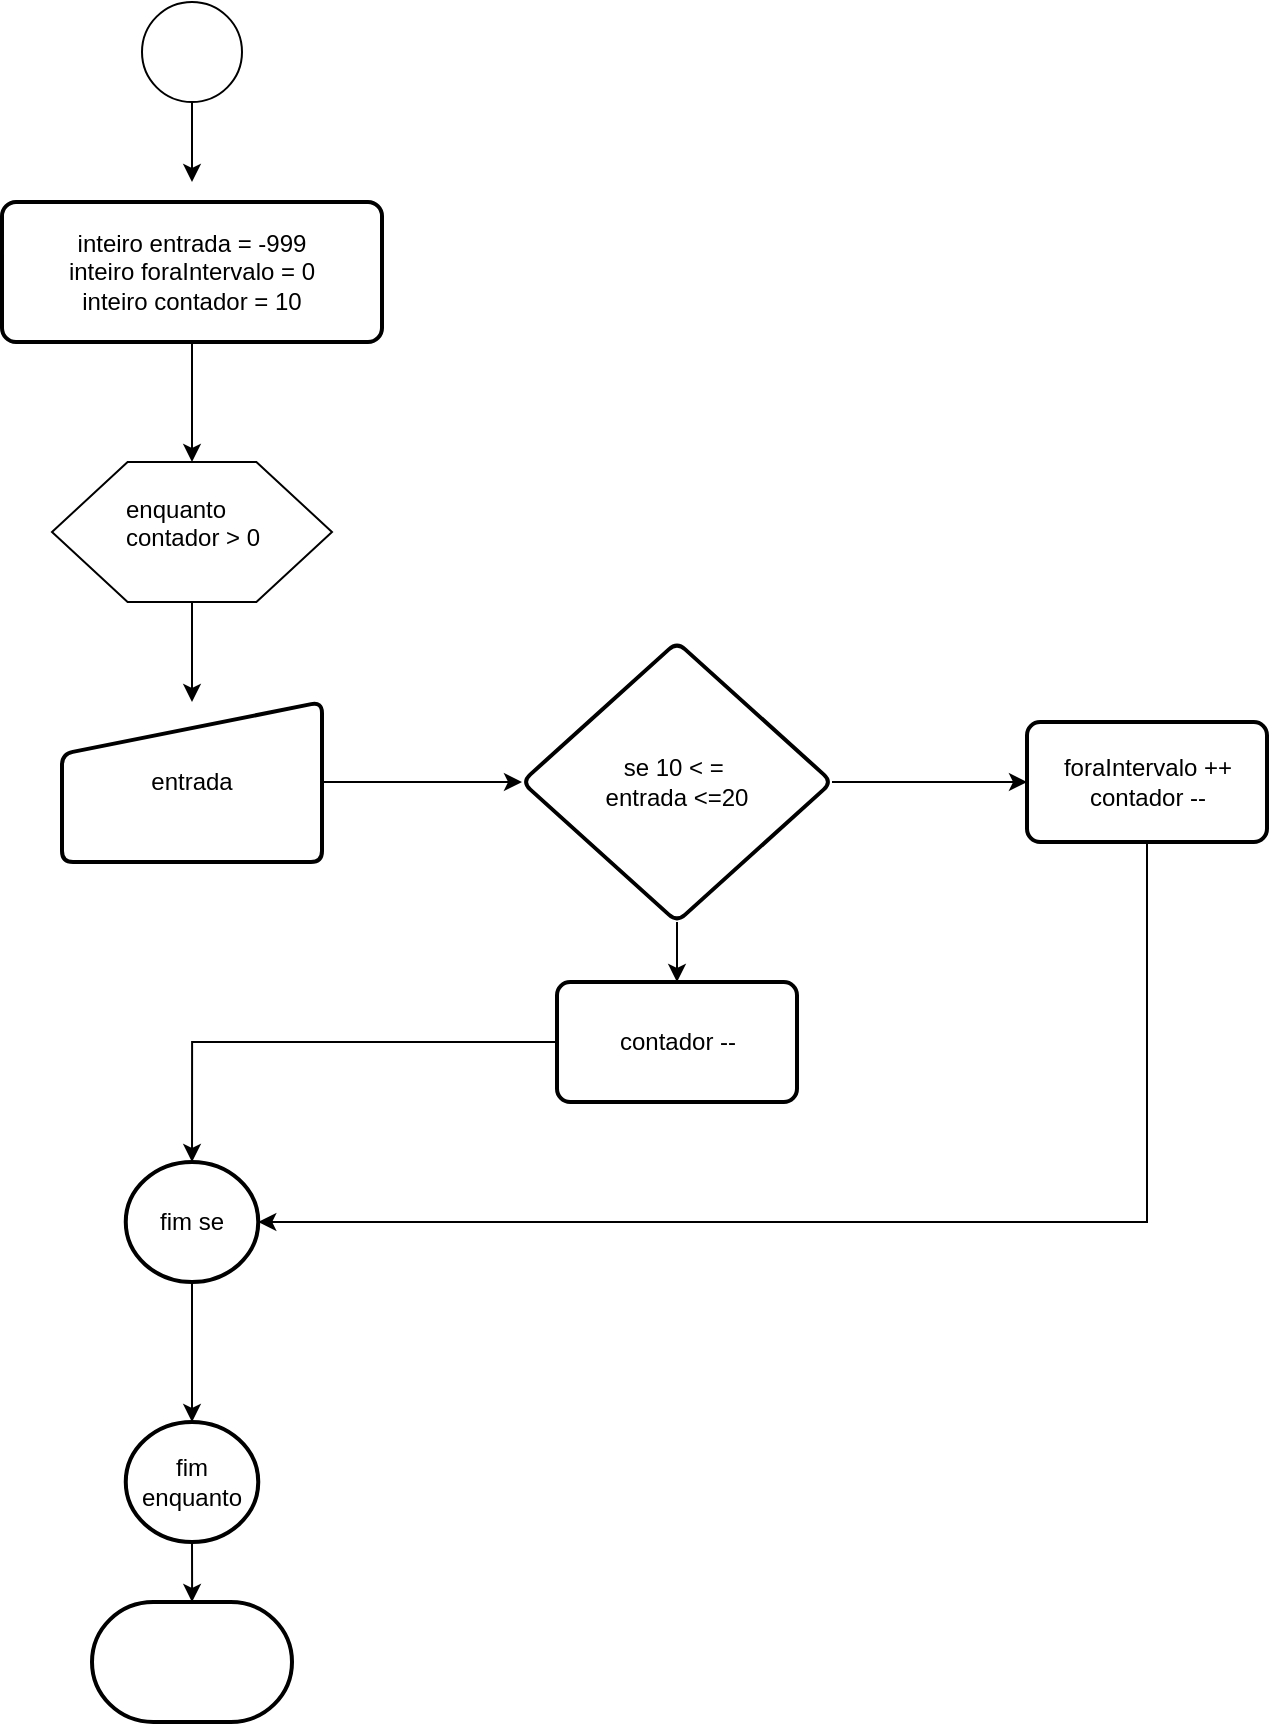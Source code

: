 <mxfile version="22.0.4" type="github">
  <diagram id="C5RBs43oDa-KdzZeNtuy" name="Page-1">
    <mxGraphModel dx="1164" dy="538" grid="1" gridSize="10" guides="1" tooltips="1" connect="1" arrows="1" fold="1" page="1" pageScale="1" pageWidth="827" pageHeight="1169" math="0" shadow="0">
      <root>
        <mxCell id="WIyWlLk6GJQsqaUBKTNV-0" />
        <mxCell id="WIyWlLk6GJQsqaUBKTNV-1" parent="WIyWlLk6GJQsqaUBKTNV-0" />
        <mxCell id="EvDtXX9hzA3epqV38AdL-3" value="" style="edgeStyle=orthogonalEdgeStyle;rounded=0;orthogonalLoop=1;jettySize=auto;html=1;" parent="WIyWlLk6GJQsqaUBKTNV-1" source="EvDtXX9hzA3epqV38AdL-0" edge="1">
          <mxGeometry relative="1" as="geometry">
            <mxPoint x="145" y="110" as="targetPoint" />
          </mxGeometry>
        </mxCell>
        <mxCell id="EvDtXX9hzA3epqV38AdL-0" value="" style="ellipse;whiteSpace=wrap;html=1;aspect=fixed;" parent="WIyWlLk6GJQsqaUBKTNV-1" vertex="1">
          <mxGeometry x="120" y="20" width="50" height="50" as="geometry" />
        </mxCell>
        <mxCell id="EvDtXX9hzA3epqV38AdL-1" value="" style="strokeWidth=2;html=1;shape=mxgraph.flowchart.terminator;whiteSpace=wrap;" parent="WIyWlLk6GJQsqaUBKTNV-1" vertex="1">
          <mxGeometry x="95" y="820" width="100" height="60" as="geometry" />
        </mxCell>
        <mxCell id="DNlSBWpWt3v1468XW_Ce-4" value="" style="edgeStyle=orthogonalEdgeStyle;rounded=0;orthogonalLoop=1;jettySize=auto;html=1;" edge="1" parent="WIyWlLk6GJQsqaUBKTNV-1" source="DNlSBWpWt3v1468XW_Ce-0" target="DNlSBWpWt3v1468XW_Ce-2">
          <mxGeometry relative="1" as="geometry" />
        </mxCell>
        <mxCell id="DNlSBWpWt3v1468XW_Ce-0" value="&lt;div&gt;inteiro entrada = -999&lt;br&gt;&lt;/div&gt;&lt;div&gt;inteiro foraIntervalo = 0&lt;/div&gt;&lt;div&gt;inteiro contador = 10&lt;br&gt;&lt;/div&gt;" style="rounded=1;whiteSpace=wrap;html=1;absoluteArcSize=1;arcSize=14;strokeWidth=2;" vertex="1" parent="WIyWlLk6GJQsqaUBKTNV-1">
          <mxGeometry x="50" y="120" width="190" height="70" as="geometry" />
        </mxCell>
        <mxCell id="DNlSBWpWt3v1468XW_Ce-9" value="" style="edgeStyle=orthogonalEdgeStyle;rounded=0;orthogonalLoop=1;jettySize=auto;html=1;" edge="1" parent="WIyWlLk6GJQsqaUBKTNV-1" source="DNlSBWpWt3v1468XW_Ce-1" target="DNlSBWpWt3v1468XW_Ce-8">
          <mxGeometry relative="1" as="geometry" />
        </mxCell>
        <mxCell id="DNlSBWpWt3v1468XW_Ce-1" value="entrada" style="html=1;strokeWidth=2;shape=manualInput;whiteSpace=wrap;rounded=1;size=26;arcSize=11;" vertex="1" parent="WIyWlLk6GJQsqaUBKTNV-1">
          <mxGeometry x="80" y="370" width="130" height="80" as="geometry" />
        </mxCell>
        <mxCell id="DNlSBWpWt3v1468XW_Ce-5" value="" style="edgeStyle=orthogonalEdgeStyle;rounded=0;orthogonalLoop=1;jettySize=auto;html=1;" edge="1" parent="WIyWlLk6GJQsqaUBKTNV-1" source="DNlSBWpWt3v1468XW_Ce-2" target="DNlSBWpWt3v1468XW_Ce-1">
          <mxGeometry relative="1" as="geometry" />
        </mxCell>
        <mxCell id="DNlSBWpWt3v1468XW_Ce-2" value="" style="verticalLabelPosition=bottom;verticalAlign=top;html=1;shape=hexagon;perimeter=hexagonPerimeter2;arcSize=6;size=0.27;" vertex="1" parent="WIyWlLk6GJQsqaUBKTNV-1">
          <mxGeometry x="75" y="250" width="140" height="70" as="geometry" />
        </mxCell>
        <mxCell id="DNlSBWpWt3v1468XW_Ce-3" value="&lt;div&gt;enquanto&amp;nbsp;&lt;/div&gt;&lt;div&gt;contador &amp;gt; 0&lt;/div&gt;" style="text;whiteSpace=wrap;html=1;" vertex="1" parent="WIyWlLk6GJQsqaUBKTNV-1">
          <mxGeometry x="110" y="260" width="110" height="50" as="geometry" />
        </mxCell>
        <mxCell id="DNlSBWpWt3v1468XW_Ce-11" value="" style="edgeStyle=orthogonalEdgeStyle;rounded=0;orthogonalLoop=1;jettySize=auto;html=1;" edge="1" parent="WIyWlLk6GJQsqaUBKTNV-1" source="DNlSBWpWt3v1468XW_Ce-8" target="DNlSBWpWt3v1468XW_Ce-10">
          <mxGeometry relative="1" as="geometry" />
        </mxCell>
        <mxCell id="DNlSBWpWt3v1468XW_Ce-13" value="" style="edgeStyle=orthogonalEdgeStyle;rounded=0;orthogonalLoop=1;jettySize=auto;html=1;" edge="1" parent="WIyWlLk6GJQsqaUBKTNV-1" source="DNlSBWpWt3v1468XW_Ce-8" target="DNlSBWpWt3v1468XW_Ce-12">
          <mxGeometry relative="1" as="geometry" />
        </mxCell>
        <mxCell id="DNlSBWpWt3v1468XW_Ce-8" value="&lt;div&gt;se 10 &amp;lt; =&amp;nbsp;&lt;/div&gt;&lt;div&gt;entrada &amp;lt;=20&lt;/div&gt;" style="rhombus;whiteSpace=wrap;html=1;strokeWidth=2;rounded=1;arcSize=11;" vertex="1" parent="WIyWlLk6GJQsqaUBKTNV-1">
          <mxGeometry x="310" y="340" width="155" height="140" as="geometry" />
        </mxCell>
        <mxCell id="DNlSBWpWt3v1468XW_Ce-19" value="" style="edgeStyle=orthogonalEdgeStyle;rounded=0;orthogonalLoop=1;jettySize=auto;html=1;entryX=1;entryY=0.5;entryDx=0;entryDy=0;" edge="1" parent="WIyWlLk6GJQsqaUBKTNV-1" source="DNlSBWpWt3v1468XW_Ce-10" target="DNlSBWpWt3v1468XW_Ce-16">
          <mxGeometry relative="1" as="geometry">
            <mxPoint x="622.5" y="510" as="targetPoint" />
            <Array as="points">
              <mxPoint x="623" y="630" />
            </Array>
          </mxGeometry>
        </mxCell>
        <mxCell id="DNlSBWpWt3v1468XW_Ce-10" value="&lt;div&gt;foraIntervalo ++&lt;/div&gt;&lt;div&gt;contador --&lt;br&gt;&lt;/div&gt;" style="whiteSpace=wrap;html=1;strokeWidth=2;rounded=1;arcSize=11;" vertex="1" parent="WIyWlLk6GJQsqaUBKTNV-1">
          <mxGeometry x="562.5" y="380" width="120" height="60" as="geometry" />
        </mxCell>
        <mxCell id="DNlSBWpWt3v1468XW_Ce-17" value="" style="edgeStyle=orthogonalEdgeStyle;rounded=0;orthogonalLoop=1;jettySize=auto;html=1;" edge="1" parent="WIyWlLk6GJQsqaUBKTNV-1" source="DNlSBWpWt3v1468XW_Ce-12" target="DNlSBWpWt3v1468XW_Ce-16">
          <mxGeometry relative="1" as="geometry" />
        </mxCell>
        <mxCell id="DNlSBWpWt3v1468XW_Ce-12" value="contador --" style="whiteSpace=wrap;html=1;strokeWidth=2;rounded=1;arcSize=11;" vertex="1" parent="WIyWlLk6GJQsqaUBKTNV-1">
          <mxGeometry x="327.5" y="510" width="120" height="60" as="geometry" />
        </mxCell>
        <mxCell id="DNlSBWpWt3v1468XW_Ce-22" value="" style="edgeStyle=orthogonalEdgeStyle;rounded=0;orthogonalLoop=1;jettySize=auto;html=1;" edge="1" parent="WIyWlLk6GJQsqaUBKTNV-1" source="DNlSBWpWt3v1468XW_Ce-16" target="DNlSBWpWt3v1468XW_Ce-21">
          <mxGeometry relative="1" as="geometry" />
        </mxCell>
        <mxCell id="DNlSBWpWt3v1468XW_Ce-16" value="fim se" style="ellipse;whiteSpace=wrap;html=1;strokeWidth=2;rounded=1;arcSize=11;" vertex="1" parent="WIyWlLk6GJQsqaUBKTNV-1">
          <mxGeometry x="111.88" y="600" width="66.25" height="60" as="geometry" />
        </mxCell>
        <mxCell id="DNlSBWpWt3v1468XW_Ce-23" value="" style="edgeStyle=orthogonalEdgeStyle;rounded=0;orthogonalLoop=1;jettySize=auto;html=1;" edge="1" parent="WIyWlLk6GJQsqaUBKTNV-1" source="DNlSBWpWt3v1468XW_Ce-21" target="EvDtXX9hzA3epqV38AdL-1">
          <mxGeometry relative="1" as="geometry" />
        </mxCell>
        <mxCell id="DNlSBWpWt3v1468XW_Ce-21" value="fim enquanto" style="ellipse;whiteSpace=wrap;html=1;strokeWidth=2;rounded=1;arcSize=11;" vertex="1" parent="WIyWlLk6GJQsqaUBKTNV-1">
          <mxGeometry x="111.88" y="730" width="66.25" height="60" as="geometry" />
        </mxCell>
      </root>
    </mxGraphModel>
  </diagram>
</mxfile>
